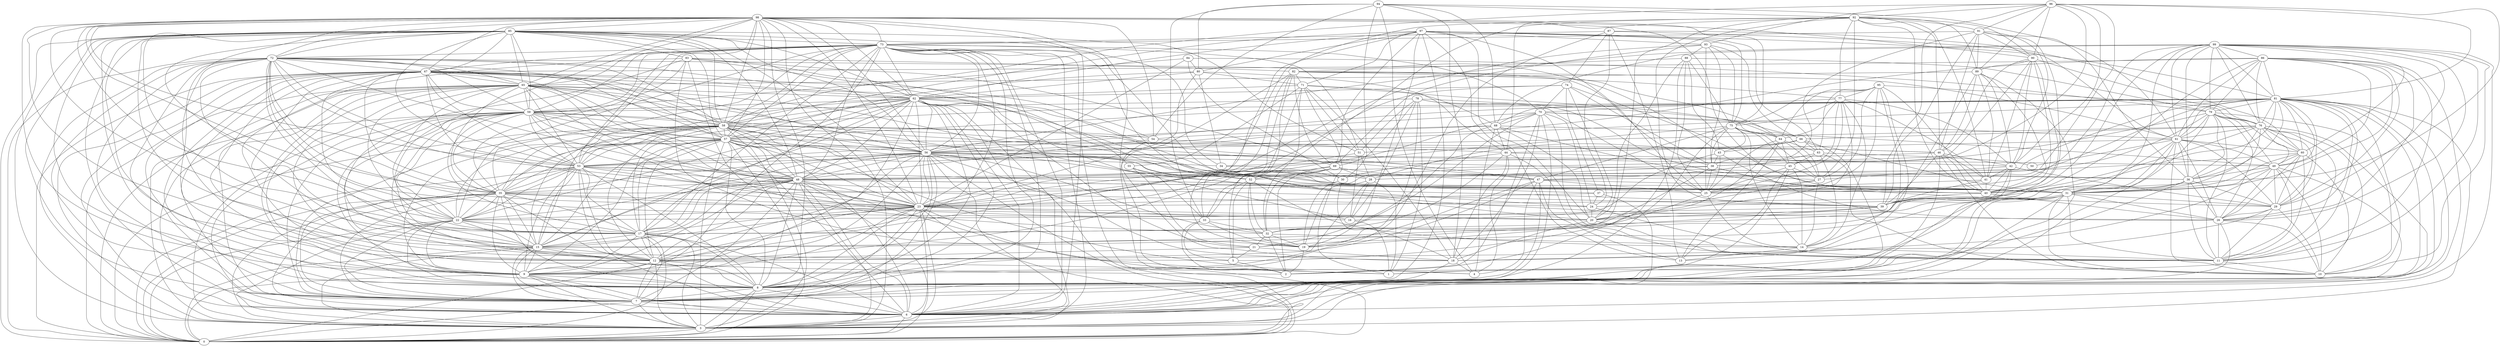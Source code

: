 digraph "sensornet-topology" {
label = "";
rankdir="BT";"0"->"3" [arrowhead = "both"] 
"0"->"6" [arrowhead = "both"] 
"0"->"7" [arrowhead = "both"] 
"0"->"8" [arrowhead = "both"] 
"0"->"9" [arrowhead = "both"] 
"0"->"12" [arrowhead = "both"] 
"0"->"15" [arrowhead = "both"] 
"0"->"17" [arrowhead = "both"] 
"0"->"22" [arrowhead = "both"] 
"0"->"23" [arrowhead = "both"] 
"0"->"35" [arrowhead = "both"] 
"0"->"48" [arrowhead = "both"] 
"0"->"53" [arrowhead = "both"] 
"0"->"56" [arrowhead = "both"] 
"0"->"57" [arrowhead = "both"] 
"0"->"58" [arrowhead = "both"] 
"0"->"59" [arrowhead = "both"] 
"0"->"62" [arrowhead = "both"] 
"0"->"65" [arrowhead = "both"] 
"0"->"67" [arrowhead = "both"] 
"0"->"72" [arrowhead = "both"] 
"0"->"73" [arrowhead = "both"] 
"0"->"85" [arrowhead = "both"] 
"0"->"98" [arrowhead = "both"] 
"1"->"12" [arrowhead = "both"] 
"1"->"16" [arrowhead = "both"] 
"1"->"23" [arrowhead = "both"] 
"1"->"28" [arrowhead = "both"] 
"1"->"60" [arrowhead = "both"] 
"1"->"66" [arrowhead = "both"] 
"1"->"71" [arrowhead = "both"] 
"1"->"78" [arrowhead = "both"] 
"2"->"5" [arrowhead = "both"] 
"2"->"19" [arrowhead = "both"] 
"2"->"32" [arrowhead = "both"] 
"2"->"33" [arrowhead = "both"] 
"2"->"45" [arrowhead = "both"] 
"2"->"69" [arrowhead = "both"] 
"2"->"70" [arrowhead = "both"] 
"2"->"82" [arrowhead = "both"] 
"2"->"83" [arrowhead = "both"] 
"2"->"88" [arrowhead = "both"] 
"3"->"6" [arrowhead = "both"] 
"3"->"7" [arrowhead = "both"] 
"3"->"8" [arrowhead = "both"] 
"3"->"9" [arrowhead = "both"] 
"3"->"12" [arrowhead = "both"] 
"3"->"15" [arrowhead = "both"] 
"3"->"17" [arrowhead = "both"] 
"3"->"22" [arrowhead = "both"] 
"3"->"23" [arrowhead = "both"] 
"3"->"31" [arrowhead = "both"] 
"3"->"35" [arrowhead = "both"] 
"3"->"48" [arrowhead = "both"] 
"3"->"56" [arrowhead = "both"] 
"3"->"57" [arrowhead = "both"] 
"3"->"58" [arrowhead = "both"] 
"3"->"59" [arrowhead = "both"] 
"3"->"61" [arrowhead = "both"] 
"3"->"62" [arrowhead = "both"] 
"3"->"65" [arrowhead = "both"] 
"3"->"67" [arrowhead = "both"] 
"3"->"72" [arrowhead = "both"] 
"3"->"73" [arrowhead = "both"] 
"3"->"81" [arrowhead = "both"] 
"3"->"85" [arrowhead = "both"] 
"3"->"89" [arrowhead = "both"] 
"3"->"98" [arrowhead = "both"] 
"4"->"18" [arrowhead = "both"] 
"4"->"44" [arrowhead = "both"] 
"4"->"47" [arrowhead = "both"] 
"4"->"48" [arrowhead = "both"] 
"4"->"57" [arrowhead = "both"] 
"4"->"68" [arrowhead = "both"] 
"4"->"94" [arrowhead = "both"] 
"5"->"21" [arrowhead = "both"] 
"5"->"25" [arrowhead = "both"] 
"5"->"33" [arrowhead = "both"] 
"5"->"52" [arrowhead = "both"] 
"5"->"71" [arrowhead = "both"] 
"5"->"83" [arrowhead = "both"] 
"6"->"7" [arrowhead = "both"] 
"6"->"8" [arrowhead = "both"] 
"6"->"9" [arrowhead = "both"] 
"6"->"12" [arrowhead = "both"] 
"6"->"15" [arrowhead = "both"] 
"6"->"17" [arrowhead = "both"] 
"6"->"18" [arrowhead = "both"] 
"6"->"23" [arrowhead = "both"] 
"6"->"26" [arrowhead = "both"] 
"6"->"31" [arrowhead = "both"] 
"6"->"35" [arrowhead = "both"] 
"6"->"36" [arrowhead = "both"] 
"6"->"37" [arrowhead = "both"] 
"6"->"48" [arrowhead = "both"] 
"6"->"49" [arrowhead = "both"] 
"6"->"53" [arrowhead = "both"] 
"6"->"57" [arrowhead = "both"] 
"6"->"58" [arrowhead = "both"] 
"6"->"59" [arrowhead = "both"] 
"6"->"62" [arrowhead = "both"] 
"6"->"65" [arrowhead = "both"] 
"6"->"67" [arrowhead = "both"] 
"6"->"73" [arrowhead = "both"] 
"6"->"76" [arrowhead = "both"] 
"6"->"81" [arrowhead = "both"] 
"6"->"85" [arrowhead = "both"] 
"6"->"86" [arrowhead = "both"] 
"6"->"98" [arrowhead = "both"] 
"6"->"99" [arrowhead = "both"] 
"7"->"8" [arrowhead = "both"] 
"7"->"9" [arrowhead = "both"] 
"7"->"12" [arrowhead = "both"] 
"7"->"15" [arrowhead = "both"] 
"7"->"17" [arrowhead = "both"] 
"7"->"22" [arrowhead = "both"] 
"7"->"23" [arrowhead = "both"] 
"7"->"31" [arrowhead = "both"] 
"7"->"35" [arrowhead = "both"] 
"7"->"42" [arrowhead = "both"] 
"7"->"48" [arrowhead = "both"] 
"7"->"53" [arrowhead = "both"] 
"7"->"56" [arrowhead = "both"] 
"7"->"58" [arrowhead = "both"] 
"7"->"59" [arrowhead = "both"] 
"7"->"62" [arrowhead = "both"] 
"7"->"65" [arrowhead = "both"] 
"7"->"67" [arrowhead = "both"] 
"7"->"70" [arrowhead = "both"] 
"7"->"72" [arrowhead = "both"] 
"7"->"73" [arrowhead = "both"] 
"7"->"81" [arrowhead = "both"] 
"7"->"85" [arrowhead = "both"] 
"7"->"98" [arrowhead = "both"] 
"8"->"9" [arrowhead = "both"] 
"8"->"12" [arrowhead = "both"] 
"8"->"15" [arrowhead = "both"] 
"8"->"17" [arrowhead = "both"] 
"8"->"22" [arrowhead = "both"] 
"8"->"23" [arrowhead = "both"] 
"8"->"31" [arrowhead = "both"] 
"8"->"35" [arrowhead = "both"] 
"8"->"46" [arrowhead = "both"] 
"8"->"47" [arrowhead = "both"] 
"8"->"48" [arrowhead = "both"] 
"8"->"53" [arrowhead = "both"] 
"8"->"56" [arrowhead = "both"] 
"8"->"57" [arrowhead = "both"] 
"8"->"59" [arrowhead = "both"] 
"8"->"62" [arrowhead = "both"] 
"8"->"65" [arrowhead = "both"] 
"8"->"67" [arrowhead = "both"] 
"8"->"72" [arrowhead = "both"] 
"8"->"73" [arrowhead = "both"] 
"8"->"75" [arrowhead = "both"] 
"8"->"81" [arrowhead = "both"] 
"8"->"85" [arrowhead = "both"] 
"8"->"97" [arrowhead = "both"] 
"8"->"98" [arrowhead = "both"] 
"9"->"12" [arrowhead = "both"] 
"9"->"15" [arrowhead = "both"] 
"9"->"17" [arrowhead = "both"] 
"9"->"22" [arrowhead = "both"] 
"9"->"23" [arrowhead = "both"] 
"9"->"28" [arrowhead = "both"] 
"9"->"35" [arrowhead = "both"] 
"9"->"48" [arrowhead = "both"] 
"9"->"53" [arrowhead = "both"] 
"9"->"56" [arrowhead = "both"] 
"9"->"57" [arrowhead = "both"] 
"9"->"58" [arrowhead = "both"] 
"9"->"62" [arrowhead = "both"] 
"9"->"65" [arrowhead = "both"] 
"9"->"67" [arrowhead = "both"] 
"9"->"72" [arrowhead = "both"] 
"9"->"73" [arrowhead = "both"] 
"9"->"85" [arrowhead = "both"] 
"9"->"87" [arrowhead = "both"] 
"9"->"98" [arrowhead = "both"] 
"10"->"11" [arrowhead = "both"] 
"10"->"26" [arrowhead = "both"] 
"10"->"29" [arrowhead = "both"] 
"10"->"31" [arrowhead = "both"] 
"10"->"46" [arrowhead = "both"] 
"10"->"49" [arrowhead = "both"] 
"10"->"61" [arrowhead = "both"] 
"10"->"63" [arrowhead = "both"] 
"10"->"76" [arrowhead = "both"] 
"10"->"79" [arrowhead = "both"] 
"10"->"81" [arrowhead = "both"] 
"10"->"99" [arrowhead = "both"] 
"11"->"14" [arrowhead = "both"] 
"11"->"20" [arrowhead = "both"] 
"11"->"24" [arrowhead = "both"] 
"11"->"26" [arrowhead = "both"] 
"11"->"29" [arrowhead = "both"] 
"11"->"31" [arrowhead = "both"] 
"11"->"36" [arrowhead = "both"] 
"11"->"44" [arrowhead = "both"] 
"11"->"49" [arrowhead = "both"] 
"11"->"60" [arrowhead = "both"] 
"11"->"70" [arrowhead = "both"] 
"11"->"76" [arrowhead = "both"] 
"11"->"79" [arrowhead = "both"] 
"11"->"81" [arrowhead = "both"] 
"11"->"86" [arrowhead = "both"] 
"11"->"99" [arrowhead = "both"] 
"12"->"15" [arrowhead = "both"] 
"12"->"17" [arrowhead = "both"] 
"12"->"21" [arrowhead = "both"] 
"12"->"22" [arrowhead = "both"] 
"12"->"23" [arrowhead = "both"] 
"12"->"29" [arrowhead = "both"] 
"12"->"35" [arrowhead = "both"] 
"12"->"47" [arrowhead = "both"] 
"12"->"48" [arrowhead = "both"] 
"12"->"53" [arrowhead = "both"] 
"12"->"56" [arrowhead = "both"] 
"12"->"57" [arrowhead = "both"] 
"12"->"58" [arrowhead = "both"] 
"12"->"59" [arrowhead = "both"] 
"12"->"65" [arrowhead = "both"] 
"12"->"67" [arrowhead = "both"] 
"12"->"69" [arrowhead = "both"] 
"12"->"72" [arrowhead = "both"] 
"12"->"73" [arrowhead = "both"] 
"12"->"85" [arrowhead = "both"] 
"12"->"97" [arrowhead = "both"] 
"12"->"98" [arrowhead = "both"] 
"13"->"14" [arrowhead = "both"] 
"13"->"45" [arrowhead = "both"] 
"13"->"47" [arrowhead = "both"] 
"13"->"64" [arrowhead = "both"] 
"13"->"87" [arrowhead = "both"] 
"13"->"95" [arrowhead = "both"] 
"13"->"97" [arrowhead = "both"] 
"14"->"25" [arrowhead = "both"] 
"14"->"27" [arrowhead = "both"] 
"14"->"32" [arrowhead = "both"] 
"14"->"45" [arrowhead = "both"] 
"14"->"52" [arrowhead = "both"] 
"14"->"63" [arrowhead = "both"] 
"14"->"75" [arrowhead = "both"] 
"14"->"77" [arrowhead = "both"] 
"14"->"95" [arrowhead = "both"] 
"15"->"17" [arrowhead = "both"] 
"15"->"22" [arrowhead = "both"] 
"15"->"23" [arrowhead = "both"] 
"15"->"35" [arrowhead = "both"] 
"15"->"39" [arrowhead = "both"] 
"15"->"48" [arrowhead = "both"] 
"15"->"53" [arrowhead = "both"] 
"15"->"56" [arrowhead = "both"] 
"15"->"57" [arrowhead = "both"] 
"15"->"58" [arrowhead = "both"] 
"15"->"59" [arrowhead = "both"] 
"15"->"62" [arrowhead = "both"] 
"15"->"67" [arrowhead = "both"] 
"15"->"72" [arrowhead = "both"] 
"15"->"73" [arrowhead = "both"] 
"15"->"85" [arrowhead = "both"] 
"15"->"89" [arrowhead = "both"] 
"15"->"98" [arrowhead = "both"] 
"16"->"23" [arrowhead = "both"] 
"16"->"28" [arrowhead = "both"] 
"16"->"43" [arrowhead = "both"] 
"16"->"51" [arrowhead = "both"] 
"16"->"62" [arrowhead = "both"] 
"16"->"78" [arrowhead = "both"] 
"17"->"22" [arrowhead = "both"] 
"17"->"23" [arrowhead = "both"] 
"17"->"35" [arrowhead = "both"] 
"17"->"36" [arrowhead = "both"] 
"17"->"48" [arrowhead = "both"] 
"17"->"53" [arrowhead = "both"] 
"17"->"56" [arrowhead = "both"] 
"17"->"57" [arrowhead = "both"] 
"17"->"58" [arrowhead = "both"] 
"17"->"59" [arrowhead = "both"] 
"17"->"62" [arrowhead = "both"] 
"17"->"65" [arrowhead = "both"] 
"17"->"70" [arrowhead = "both"] 
"17"->"72" [arrowhead = "both"] 
"17"->"73" [arrowhead = "both"] 
"17"->"85" [arrowhead = "both"] 
"17"->"98" [arrowhead = "both"] 
"18"->"20" [arrowhead = "both"] 
"18"->"21" [arrowhead = "both"] 
"18"->"30" [arrowhead = "both"] 
"18"->"31" [arrowhead = "both"] 
"18"->"44" [arrowhead = "both"] 
"18"->"49" [arrowhead = "both"] 
"18"->"54" [arrowhead = "both"] 
"18"->"56" [arrowhead = "both"] 
"18"->"70" [arrowhead = "both"] 
"18"->"71" [arrowhead = "both"] 
"18"->"94" [arrowhead = "both"] 
"19"->"28" [arrowhead = "both"] 
"19"->"30" [arrowhead = "both"] 
"19"->"32" [arrowhead = "both"] 
"19"->"33" [arrowhead = "both"] 
"19"->"47" [arrowhead = "both"] 
"19"->"52" [arrowhead = "both"] 
"19"->"78" [arrowhead = "both"] 
"19"->"82" [arrowhead = "both"] 
"19"->"83" [arrowhead = "both"] 
"19"->"92" [arrowhead = "both"] 
"19"->"97" [arrowhead = "both"] 
"20"->"23" [arrowhead = "both"] 
"20"->"24" [arrowhead = "both"] 
"20"->"27" [arrowhead = "both"] 
"20"->"39" [arrowhead = "both"] 
"20"->"59" [arrowhead = "both"] 
"20"->"61" [arrowhead = "both"] 
"20"->"68" [arrowhead = "both"] 
"20"->"72" [arrowhead = "both"] 
"20"->"73" [arrowhead = "both"] 
"20"->"74" [arrowhead = "both"] 
"20"->"77" [arrowhead = "both"] 
"20"->"88" [arrowhead = "both"] 
"20"->"97" [arrowhead = "both"] 
"21"->"31" [arrowhead = "both"] 
"21"->"32" [arrowhead = "both"] 
"21"->"55" [arrowhead = "both"] 
"21"->"62" [arrowhead = "both"] 
"21"->"68" [arrowhead = "both"] 
"22"->"23" [arrowhead = "both"] 
"22"->"35" [arrowhead = "both"] 
"22"->"48" [arrowhead = "both"] 
"22"->"53" [arrowhead = "both"] 
"22"->"57" [arrowhead = "both"] 
"22"->"58" [arrowhead = "both"] 
"22"->"59" [arrowhead = "both"] 
"22"->"62" [arrowhead = "both"] 
"22"->"65" [arrowhead = "both"] 
"22"->"67" [arrowhead = "both"] 
"22"->"73" [arrowhead = "both"] 
"22"->"85" [arrowhead = "both"] 
"22"->"86" [arrowhead = "both"] 
"22"->"98" [arrowhead = "both"] 
"23"->"35" [arrowhead = "both"] 
"23"->"37" [arrowhead = "both"] 
"23"->"48" [arrowhead = "both"] 
"23"->"51" [arrowhead = "both"] 
"23"->"53" [arrowhead = "both"] 
"23"->"56" [arrowhead = "both"] 
"23"->"57" [arrowhead = "both"] 
"23"->"58" [arrowhead = "both"] 
"23"->"59" [arrowhead = "both"] 
"23"->"62" [arrowhead = "both"] 
"23"->"65" [arrowhead = "both"] 
"23"->"67" [arrowhead = "both"] 
"23"->"70" [arrowhead = "both"] 
"23"->"72" [arrowhead = "both"] 
"23"->"74" [arrowhead = "both"] 
"23"->"80" [arrowhead = "both"] 
"23"->"81" [arrowhead = "both"] 
"23"->"84" [arrowhead = "both"] 
"23"->"85" [arrowhead = "both"] 
"23"->"92" [arrowhead = "both"] 
"23"->"93" [arrowhead = "both"] 
"23"->"98" [arrowhead = "both"] 
"24"->"37" [arrowhead = "both"] 
"24"->"65" [arrowhead = "both"] 
"24"->"70" [arrowhead = "both"] 
"24"->"72" [arrowhead = "both"] 
"24"->"87" [arrowhead = "both"] 
"24"->"99" [arrowhead = "both"] 
"25"->"27" [arrowhead = "both"] 
"25"->"38" [arrowhead = "both"] 
"25"->"43" [arrowhead = "both"] 
"25"->"45" [arrowhead = "both"] 
"25"->"47" [arrowhead = "both"] 
"25"->"48" [arrowhead = "both"] 
"25"->"64" [arrowhead = "both"] 
"25"->"77" [arrowhead = "both"] 
"25"->"78" [arrowhead = "both"] 
"25"->"88" [arrowhead = "both"] 
"25"->"93" [arrowhead = "both"] 
"25"->"95" [arrowhead = "both"] 
"25"->"97" [arrowhead = "both"] 
"25"->"99" [arrowhead = "both"] 
"26"->"29" [arrowhead = "both"] 
"26"->"31" [arrowhead = "both"] 
"26"->"36" [arrowhead = "both"] 
"26"->"40" [arrowhead = "both"] 
"26"->"43" [arrowhead = "both"] 
"26"->"49" [arrowhead = "both"] 
"26"->"56" [arrowhead = "both"] 
"26"->"60" [arrowhead = "both"] 
"26"->"61" [arrowhead = "both"] 
"26"->"79" [arrowhead = "both"] 
"26"->"81" [arrowhead = "both"] 
"26"->"86" [arrowhead = "both"] 
"26"->"99" [arrowhead = "both"] 
"27"->"42" [arrowhead = "both"] 
"27"->"45" [arrowhead = "both"] 
"27"->"64" [arrowhead = "both"] 
"27"->"70" [arrowhead = "both"] 
"27"->"75" [arrowhead = "both"] 
"27"->"78" [arrowhead = "both"] 
"27"->"92" [arrowhead = "both"] 
"27"->"95" [arrowhead = "both"] 
"28"->"38" [arrowhead = "both"] 
"28"->"51" [arrowhead = "both"] 
"28"->"59" [arrowhead = "both"] 
"28"->"66" [arrowhead = "both"] 
"28"->"69" [arrowhead = "both"] 
"29"->"31" [arrowhead = "both"] 
"29"->"36" [arrowhead = "both"] 
"29"->"38" [arrowhead = "both"] 
"29"->"42" [arrowhead = "both"] 
"29"->"49" [arrowhead = "both"] 
"29"->"60" [arrowhead = "both"] 
"29"->"61" [arrowhead = "both"] 
"29"->"76" [arrowhead = "both"] 
"29"->"81" [arrowhead = "both"] 
"29"->"86" [arrowhead = "both"] 
"29"->"99" [arrowhead = "both"] 
"30"->"34" [arrowhead = "both"] 
"30"->"44" [arrowhead = "both"] 
"30"->"84" [arrowhead = "both"] 
"30"->"94" [arrowhead = "both"] 
"31"->"36" [arrowhead = "both"] 
"31"->"47" [arrowhead = "both"] 
"31"->"49" [arrowhead = "both"] 
"31"->"53" [arrowhead = "both"] 
"31"->"56" [arrowhead = "both"] 
"31"->"57" [arrowhead = "both"] 
"31"->"58" [arrowhead = "both"] 
"31"->"60" [arrowhead = "both"] 
"31"->"61" [arrowhead = "both"] 
"31"->"66" [arrowhead = "both"] 
"31"->"68" [arrowhead = "both"] 
"31"->"74" [arrowhead = "both"] 
"31"->"76" [arrowhead = "both"] 
"31"->"79" [arrowhead = "both"] 
"31"->"86" [arrowhead = "both"] 
"31"->"99" [arrowhead = "both"] 
"32"->"33" [arrowhead = "both"] 
"32"->"38" [arrowhead = "both"] 
"32"->"44" [arrowhead = "both"] 
"32"->"52" [arrowhead = "both"] 
"32"->"56" [arrowhead = "both"] 
"32"->"64" [arrowhead = "both"] 
"32"->"69" [arrowhead = "both"] 
"32"->"71" [arrowhead = "both"] 
"32"->"83" [arrowhead = "both"] 
"33"->"35" [arrowhead = "both"] 
"33"->"39" [arrowhead = "both"] 
"33"->"52" [arrowhead = "both"] 
"33"->"55" [arrowhead = "both"] 
"33"->"69" [arrowhead = "both"] 
"33"->"82" [arrowhead = "both"] 
"33"->"94" [arrowhead = "both"] 
"34"->"46" [arrowhead = "both"] 
"34"->"57" [arrowhead = "both"] 
"34"->"80" [arrowhead = "both"] 
"34"->"85" [arrowhead = "both"] 
"35"->"38" [arrowhead = "both"] 
"35"->"48" [arrowhead = "both"] 
"35"->"53" [arrowhead = "both"] 
"35"->"56" [arrowhead = "both"] 
"35"->"57" [arrowhead = "both"] 
"35"->"58" [arrowhead = "both"] 
"35"->"59" [arrowhead = "both"] 
"35"->"62" [arrowhead = "both"] 
"35"->"65" [arrowhead = "both"] 
"35"->"67" [arrowhead = "both"] 
"35"->"72" [arrowhead = "both"] 
"35"->"73" [arrowhead = "both"] 
"35"->"83" [arrowhead = "both"] 
"35"->"98" [arrowhead = "both"] 
"36"->"49" [arrowhead = "both"] 
"36"->"56" [arrowhead = "both"] 
"36"->"61" [arrowhead = "both"] 
"36"->"67" [arrowhead = "both"] 
"36"->"76" [arrowhead = "both"] 
"36"->"79" [arrowhead = "both"] 
"36"->"81" [arrowhead = "both"] 
"36"->"91" [arrowhead = "both"] 
"36"->"99" [arrowhead = "both"] 
"37"->"41" [arrowhead = "both"] 
"37"->"73" [arrowhead = "both"] 
"37"->"74" [arrowhead = "both"] 
"38"->"43" [arrowhead = "both"] 
"38"->"74" [arrowhead = "both"] 
"38"->"75" [arrowhead = "both"] 
"38"->"79" [arrowhead = "both"] 
"38"->"82" [arrowhead = "both"] 
"38"->"91" [arrowhead = "both"] 
"38"->"93" [arrowhead = "both"] 
"38"->"96" [arrowhead = "both"] 
"39"->"40" [arrowhead = "both"] 
"39"->"41" [arrowhead = "both"] 
"39"->"42" [arrowhead = "both"] 
"39"->"46" [arrowhead = "both"] 
"39"->"53" [arrowhead = "both"] 
"39"->"65" [arrowhead = "both"] 
"39"->"90" [arrowhead = "both"] 
"39"->"91" [arrowhead = "both"] 
"39"->"92" [arrowhead = "both"] 
"39"->"96" [arrowhead = "both"] 
"40"->"41" [arrowhead = "both"] 
"40"->"42" [arrowhead = "both"] 
"40"->"46" [arrowhead = "both"] 
"40"->"48" [arrowhead = "both"] 
"40"->"62" [arrowhead = "both"] 
"40"->"76" [arrowhead = "both"] 
"40"->"89" [arrowhead = "both"] 
"40"->"90" [arrowhead = "both"] 
"40"->"91" [arrowhead = "both"] 
"40"->"92" [arrowhead = "both"] 
"40"->"95" [arrowhead = "both"] 
"40"->"96" [arrowhead = "both"] 
"40"->"98" [arrowhead = "both"] 
"41"->"42" [arrowhead = "both"] 
"41"->"46" [arrowhead = "both"] 
"41"->"77" [arrowhead = "both"] 
"41"->"89" [arrowhead = "both"] 
"41"->"90" [arrowhead = "both"] 
"41"->"92" [arrowhead = "both"] 
"41"->"96" [arrowhead = "both"] 
"42"->"44" [arrowhead = "both"] 
"42"->"46" [arrowhead = "both"] 
"42"->"77" [arrowhead = "both"] 
"42"->"89" [arrowhead = "both"] 
"42"->"90" [arrowhead = "both"] 
"42"->"91" [arrowhead = "both"] 
"42"->"96" [arrowhead = "both"] 
"43"->"66" [arrowhead = "both"] 
"43"->"72" [arrowhead = "both"] 
"43"->"75" [arrowhead = "both"] 
"43"->"88" [arrowhead = "both"] 
"44"->"54" [arrowhead = "both"] 
"44"->"61" [arrowhead = "both"] 
"44"->"68" [arrowhead = "both"] 
"44"->"80" [arrowhead = "both"] 
"44"->"92" [arrowhead = "both"] 
"45"->"56" [arrowhead = "both"] 
"45"->"63" [arrowhead = "both"] 
"45"->"64" [arrowhead = "both"] 
"45"->"75" [arrowhead = "both"] 
"45"->"77" [arrowhead = "both"] 
"46"->"57" [arrowhead = "both"] 
"46"->"58" [arrowhead = "both"] 
"46"->"89" [arrowhead = "both"] 
"46"->"90" [arrowhead = "both"] 
"46"->"91" [arrowhead = "both"] 
"46"->"92" [arrowhead = "both"] 
"47"->"58" [arrowhead = "both"] 
"47"->"62" [arrowhead = "both"] 
"47"->"63" [arrowhead = "both"] 
"47"->"69" [arrowhead = "both"] 
"47"->"75" [arrowhead = "both"] 
"47"->"81" [arrowhead = "both"] 
"48"->"53" [arrowhead = "both"] 
"48"->"54" [arrowhead = "both"] 
"48"->"56" [arrowhead = "both"] 
"48"->"57" [arrowhead = "both"] 
"48"->"58" [arrowhead = "both"] 
"48"->"59" [arrowhead = "both"] 
"48"->"60" [arrowhead = "both"] 
"48"->"62" [arrowhead = "both"] 
"48"->"65" [arrowhead = "both"] 
"48"->"67" [arrowhead = "both"] 
"48"->"72" [arrowhead = "both"] 
"48"->"73" [arrowhead = "both"] 
"48"->"75" [arrowhead = "both"] 
"48"->"81" [arrowhead = "both"] 
"48"->"85" [arrowhead = "both"] 
"48"->"90" [arrowhead = "both"] 
"49"->"56" [arrowhead = "both"] 
"49"->"60" [arrowhead = "both"] 
"49"->"61" [arrowhead = "both"] 
"49"->"68" [arrowhead = "both"] 
"49"->"76" [arrowhead = "both"] 
"49"->"79" [arrowhead = "both"] 
"49"->"81" [arrowhead = "both"] 
"49"->"86" [arrowhead = "both"] 
"50"->"61" [arrowhead = "both"] 
"50"->"63" [arrowhead = "both"] 
"51"->"66" [arrowhead = "both"] 
"51"->"71" [arrowhead = "both"] 
"51"->"73" [arrowhead = "both"] 
"51"->"78" [arrowhead = "both"] 
"51"->"85" [arrowhead = "both"] 
"52"->"55" [arrowhead = "both"] 
"52"->"69" [arrowhead = "both"] 
"52"->"79" [arrowhead = "both"] 
"52"->"82" [arrowhead = "both"] 
"52"->"83" [arrowhead = "both"] 
"52"->"92" [arrowhead = "both"] 
"53"->"56" [arrowhead = "both"] 
"53"->"57" [arrowhead = "both"] 
"53"->"58" [arrowhead = "both"] 
"53"->"59" [arrowhead = "both"] 
"53"->"62" [arrowhead = "both"] 
"53"->"65" [arrowhead = "both"] 
"53"->"67" [arrowhead = "both"] 
"53"->"70" [arrowhead = "both"] 
"53"->"72" [arrowhead = "both"] 
"53"->"73" [arrowhead = "both"] 
"53"->"81" [arrowhead = "both"] 
"53"->"85" [arrowhead = "both"] 
"53"->"98" [arrowhead = "both"] 
"54"->"58" [arrowhead = "both"] 
"54"->"67" [arrowhead = "both"] 
"54"->"68" [arrowhead = "both"] 
"54"->"94" [arrowhead = "both"] 
"54"->"98" [arrowhead = "both"] 
"55"->"71" [arrowhead = "both"] 
"55"->"83" [arrowhead = "both"] 
"56"->"57" [arrowhead = "both"] 
"56"->"58" [arrowhead = "both"] 
"56"->"59" [arrowhead = "both"] 
"56"->"62" [arrowhead = "both"] 
"56"->"65" [arrowhead = "both"] 
"56"->"67" [arrowhead = "both"] 
"56"->"68" [arrowhead = "both"] 
"56"->"73" [arrowhead = "both"] 
"56"->"76" [arrowhead = "both"] 
"56"->"81" [arrowhead = "both"] 
"56"->"85" [arrowhead = "both"] 
"56"->"86" [arrowhead = "both"] 
"56"->"98" [arrowhead = "both"] 
"56"->"99" [arrowhead = "both"] 
"57"->"58" [arrowhead = "both"] 
"57"->"59" [arrowhead = "both"] 
"57"->"62" [arrowhead = "both"] 
"57"->"65" [arrowhead = "both"] 
"57"->"67" [arrowhead = "both"] 
"57"->"72" [arrowhead = "both"] 
"57"->"73" [arrowhead = "both"] 
"57"->"80" [arrowhead = "both"] 
"57"->"81" [arrowhead = "both"] 
"57"->"85" [arrowhead = "both"] 
"57"->"98" [arrowhead = "both"] 
"58"->"59" [arrowhead = "both"] 
"58"->"62" [arrowhead = "both"] 
"58"->"65" [arrowhead = "both"] 
"58"->"67" [arrowhead = "both"] 
"58"->"72" [arrowhead = "both"] 
"58"->"73" [arrowhead = "both"] 
"58"->"81" [arrowhead = "both"] 
"58"->"85" [arrowhead = "both"] 
"58"->"96" [arrowhead = "both"] 
"58"->"97" [arrowhead = "both"] 
"58"->"98" [arrowhead = "both"] 
"59"->"62" [arrowhead = "both"] 
"59"->"65" [arrowhead = "both"] 
"59"->"67" [arrowhead = "both"] 
"59"->"72" [arrowhead = "both"] 
"59"->"73" [arrowhead = "both"] 
"59"->"78" [arrowhead = "both"] 
"59"->"84" [arrowhead = "both"] 
"59"->"85" [arrowhead = "both"] 
"59"->"98" [arrowhead = "both"] 
"60"->"61" [arrowhead = "both"] 
"60"->"76" [arrowhead = "both"] 
"60"->"79" [arrowhead = "both"] 
"60"->"81" [arrowhead = "both"] 
"60"->"87" [arrowhead = "both"] 
"60"->"99" [arrowhead = "both"] 
"61"->"70" [arrowhead = "both"] 
"61"->"76" [arrowhead = "both"] 
"61"->"79" [arrowhead = "both"] 
"61"->"81" [arrowhead = "both"] 
"61"->"82" [arrowhead = "both"] 
"61"->"86" [arrowhead = "both"] 
"61"->"87" [arrowhead = "both"] 
"61"->"94" [arrowhead = "both"] 
"61"->"99" [arrowhead = "both"] 
"62"->"65" [arrowhead = "both"] 
"62"->"67" [arrowhead = "both"] 
"62"->"71" [arrowhead = "both"] 
"62"->"72" [arrowhead = "both"] 
"62"->"73" [arrowhead = "both"] 
"62"->"74" [arrowhead = "both"] 
"62"->"80" [arrowhead = "both"] 
"62"->"85" [arrowhead = "both"] 
"62"->"97" [arrowhead = "both"] 
"62"->"98" [arrowhead = "both"] 
"63"->"64" [arrowhead = "both"] 
"63"->"66" [arrowhead = "both"] 
"63"->"95" [arrowhead = "both"] 
"63"->"97" [arrowhead = "both"] 
"64"->"71" [arrowhead = "both"] 
"64"->"75" [arrowhead = "both"] 
"64"->"77" [arrowhead = "both"] 
"64"->"82" [arrowhead = "both"] 
"64"->"95" [arrowhead = "both"] 
"65"->"67" [arrowhead = "both"] 
"65"->"72" [arrowhead = "both"] 
"65"->"73" [arrowhead = "both"] 
"65"->"85" [arrowhead = "both"] 
"65"->"89" [arrowhead = "both"] 
"65"->"98" [arrowhead = "both"] 
"66"->"76" [arrowhead = "both"] 
"66"->"78" [arrowhead = "both"] 
"66"->"93" [arrowhead = "both"] 
"67"->"72" [arrowhead = "both"] 
"67"->"73" [arrowhead = "both"] 
"67"->"85" [arrowhead = "both"] 
"67"->"86" [arrowhead = "both"] 
"67"->"98" [arrowhead = "both"] 
"68"->"70" [arrowhead = "both"] 
"68"->"71" [arrowhead = "both"] 
"68"->"81" [arrowhead = "both"] 
"68"->"94" [arrowhead = "both"] 
"68"->"99" [arrowhead = "both"] 
"69"->"78" [arrowhead = "both"] 
"69"->"82" [arrowhead = "both"] 
"69"->"83" [arrowhead = "both"] 
"69"->"93" [arrowhead = "both"] 
"69"->"97" [arrowhead = "both"] 
"70"->"73" [arrowhead = "both"] 
"70"->"74" [arrowhead = "both"] 
"70"->"77" [arrowhead = "both"] 
"71"->"80" [arrowhead = "both"] 
"71"->"82" [arrowhead = "both"] 
"71"->"97" [arrowhead = "both"] 
"72"->"73" [arrowhead = "both"] 
"72"->"85" [arrowhead = "both"] 
"72"->"98" [arrowhead = "both"] 
"73"->"85" [arrowhead = "both"] 
"73"->"87" [arrowhead = "both"] 
"73"->"91" [arrowhead = "both"] 
"73"->"98" [arrowhead = "both"] 
"74"->"87" [arrowhead = "both"] 
"75"->"77" [arrowhead = "both"] 
"75"->"88" [arrowhead = "both"] 
"75"->"93" [arrowhead = "both"] 
"75"->"95" [arrowhead = "both"] 
"75"->"97" [arrowhead = "both"] 
"75"->"98" [arrowhead = "both"] 
"76"->"79" [arrowhead = "both"] 
"76"->"81" [arrowhead = "both"] 
"76"->"86" [arrowhead = "both"] 
"76"->"90" [arrowhead = "both"] 
"76"->"95" [arrowhead = "both"] 
"76"->"99" [arrowhead = "both"] 
"77"->"82" [arrowhead = "both"] 
"77"->"92" [arrowhead = "both"] 
"77"->"95" [arrowhead = "both"] 
"79"->"81" [arrowhead = "both"] 
"79"->"84" [arrowhead = "both"] 
"79"->"86" [arrowhead = "both"] 
"79"->"88" [arrowhead = "both"] 
"79"->"99" [arrowhead = "both"] 
"80"->"84" [arrowhead = "both"] 
"80"->"94" [arrowhead = "both"] 
"80"->"97" [arrowhead = "both"] 
"81"->"86" [arrowhead = "both"] 
"81"->"96" [arrowhead = "both"] 
"81"->"97" [arrowhead = "both"] 
"81"->"99" [arrowhead = "both"] 
"82"->"83" [arrowhead = "both"] 
"82"->"88" [arrowhead = "both"] 
"83"->"85" [arrowhead = "both"] 
"85"->"98" [arrowhead = "both"] 
"86"->"99" [arrowhead = "both"] 
"88"->"93" [arrowhead = "both"] 
"89"->"90" [arrowhead = "both"] 
"89"->"91" [arrowhead = "both"] 
"89"->"92" [arrowhead = "both"] 
"89"->"96" [arrowhead = "both"] 
"90"->"91" [arrowhead = "both"] 
"90"->"92" [arrowhead = "both"] 
"90"->"96" [arrowhead = "both"] 
"90"->"98" [arrowhead = "both"] 
"91"->"92" [arrowhead = "both"] 
"91"->"96" [arrowhead = "both"] 
"92"->"94" [arrowhead = "both"] 
"92"->"96" [arrowhead = "both"] 
"93"->"96" [arrowhead = "both"] 
"93"->"97" [arrowhead = "both"] 
}